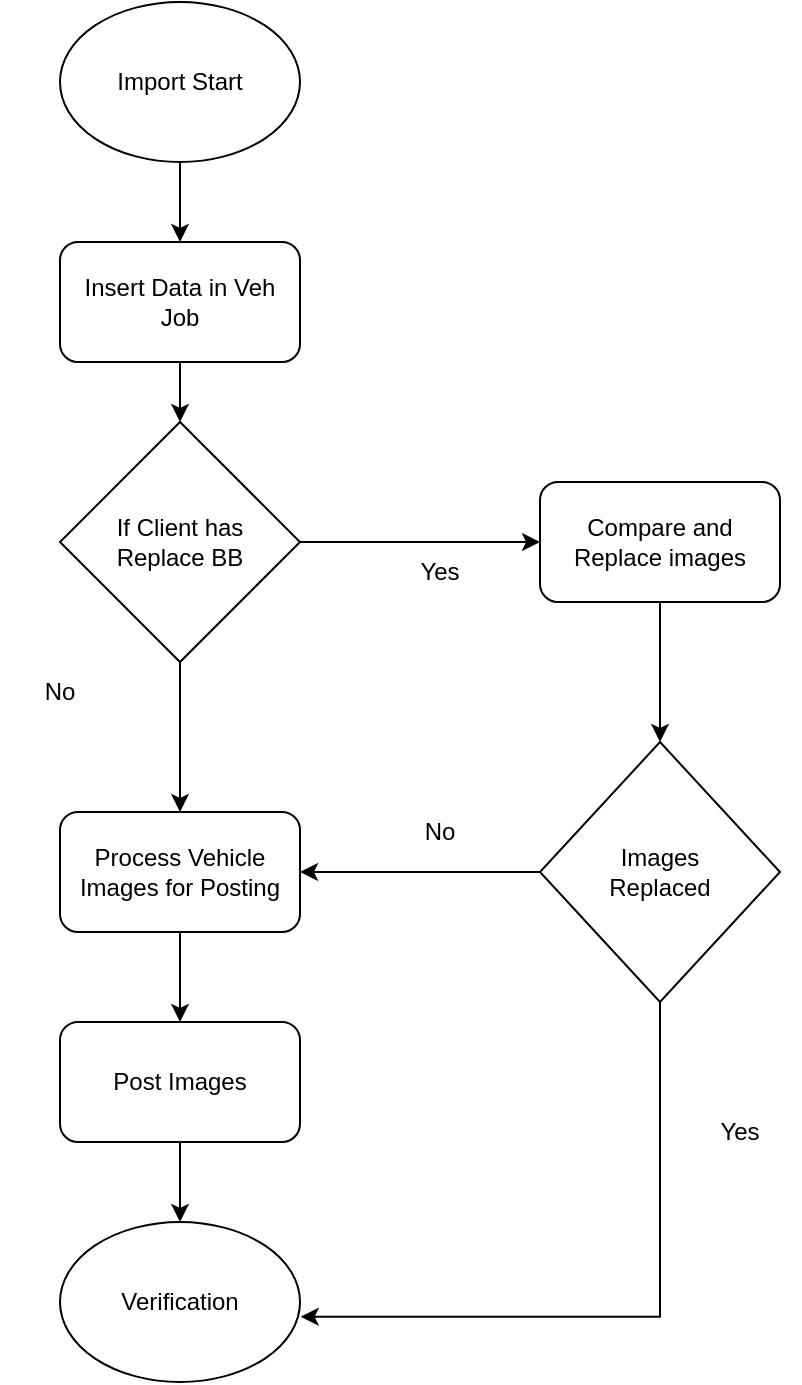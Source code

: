 <mxfile version="21.5.2" type="github">
  <diagram name="Page-1" id="WNhAprQlJ0uAVfsy5RSd">
    <mxGraphModel dx="1050" dy="645" grid="1" gridSize="10" guides="1" tooltips="1" connect="1" arrows="1" fold="1" page="1" pageScale="1" pageWidth="850" pageHeight="1100" math="0" shadow="0">
      <root>
        <mxCell id="0" />
        <mxCell id="1" parent="0" />
        <mxCell id="Rom0_lV2mZ7klMCsvB49-16" value="" style="edgeStyle=orthogonalEdgeStyle;rounded=0;orthogonalLoop=1;jettySize=auto;html=1;" edge="1" parent="1" source="Rom0_lV2mZ7klMCsvB49-1" target="Rom0_lV2mZ7klMCsvB49-3">
          <mxGeometry relative="1" as="geometry" />
        </mxCell>
        <mxCell id="Rom0_lV2mZ7klMCsvB49-1" value="Import Start" style="ellipse;whiteSpace=wrap;html=1;" vertex="1" parent="1">
          <mxGeometry x="340" y="50" width="120" height="80" as="geometry" />
        </mxCell>
        <mxCell id="Rom0_lV2mZ7klMCsvB49-8" value="" style="edgeStyle=orthogonalEdgeStyle;rounded=0;orthogonalLoop=1;jettySize=auto;html=1;" edge="1" parent="1" source="Rom0_lV2mZ7klMCsvB49-2" target="Rom0_lV2mZ7klMCsvB49-7">
          <mxGeometry relative="1" as="geometry" />
        </mxCell>
        <mxCell id="Rom0_lV2mZ7klMCsvB49-14" value="" style="edgeStyle=orthogonalEdgeStyle;rounded=0;orthogonalLoop=1;jettySize=auto;html=1;" edge="1" parent="1" source="Rom0_lV2mZ7klMCsvB49-2" target="Rom0_lV2mZ7klMCsvB49-5">
          <mxGeometry relative="1" as="geometry" />
        </mxCell>
        <mxCell id="Rom0_lV2mZ7klMCsvB49-2" value="If Client has &lt;br&gt;Replace BB" style="rhombus;whiteSpace=wrap;html=1;" vertex="1" parent="1">
          <mxGeometry x="340" y="260" width="120" height="120" as="geometry" />
        </mxCell>
        <mxCell id="Rom0_lV2mZ7klMCsvB49-17" value="" style="edgeStyle=orthogonalEdgeStyle;rounded=0;orthogonalLoop=1;jettySize=auto;html=1;" edge="1" parent="1" source="Rom0_lV2mZ7klMCsvB49-3" target="Rom0_lV2mZ7klMCsvB49-2">
          <mxGeometry relative="1" as="geometry" />
        </mxCell>
        <mxCell id="Rom0_lV2mZ7klMCsvB49-3" value="Insert Data in Veh Job" style="rounded=1;whiteSpace=wrap;html=1;" vertex="1" parent="1">
          <mxGeometry x="340" y="170" width="120" height="60" as="geometry" />
        </mxCell>
        <mxCell id="Rom0_lV2mZ7klMCsvB49-4" value="Verification" style="ellipse;whiteSpace=wrap;html=1;" vertex="1" parent="1">
          <mxGeometry x="340" y="660" width="120" height="80" as="geometry" />
        </mxCell>
        <mxCell id="Rom0_lV2mZ7klMCsvB49-18" value="" style="edgeStyle=orthogonalEdgeStyle;rounded=0;orthogonalLoop=1;jettySize=auto;html=1;" edge="1" parent="1" source="Rom0_lV2mZ7klMCsvB49-5" target="Rom0_lV2mZ7klMCsvB49-6">
          <mxGeometry relative="1" as="geometry" />
        </mxCell>
        <mxCell id="Rom0_lV2mZ7klMCsvB49-5" value="Process Vehicle Images for Posting" style="rounded=1;whiteSpace=wrap;html=1;" vertex="1" parent="1">
          <mxGeometry x="340" y="455" width="120" height="60" as="geometry" />
        </mxCell>
        <mxCell id="Rom0_lV2mZ7klMCsvB49-19" value="" style="edgeStyle=orthogonalEdgeStyle;rounded=0;orthogonalLoop=1;jettySize=auto;html=1;" edge="1" parent="1" source="Rom0_lV2mZ7klMCsvB49-6" target="Rom0_lV2mZ7klMCsvB49-4">
          <mxGeometry relative="1" as="geometry" />
        </mxCell>
        <mxCell id="Rom0_lV2mZ7klMCsvB49-6" value="Post Images" style="rounded=1;whiteSpace=wrap;html=1;" vertex="1" parent="1">
          <mxGeometry x="340" y="560" width="120" height="60" as="geometry" />
        </mxCell>
        <mxCell id="Rom0_lV2mZ7klMCsvB49-21" value="" style="edgeStyle=orthogonalEdgeStyle;rounded=0;orthogonalLoop=1;jettySize=auto;html=1;" edge="1" parent="1" source="Rom0_lV2mZ7klMCsvB49-7" target="Rom0_lV2mZ7klMCsvB49-20">
          <mxGeometry relative="1" as="geometry" />
        </mxCell>
        <mxCell id="Rom0_lV2mZ7klMCsvB49-7" value="Compare and Replace images" style="rounded=1;whiteSpace=wrap;html=1;" vertex="1" parent="1">
          <mxGeometry x="580" y="290" width="120" height="60" as="geometry" />
        </mxCell>
        <mxCell id="Rom0_lV2mZ7klMCsvB49-9" value="Yes" style="text;html=1;strokeColor=none;fillColor=none;align=center;verticalAlign=middle;whiteSpace=wrap;rounded=0;" vertex="1" parent="1">
          <mxGeometry x="500" y="320" width="60" height="30" as="geometry" />
        </mxCell>
        <mxCell id="Rom0_lV2mZ7klMCsvB49-11" value="No" style="text;html=1;strokeColor=none;fillColor=none;align=center;verticalAlign=middle;whiteSpace=wrap;rounded=0;" vertex="1" parent="1">
          <mxGeometry x="310" y="380" width="60" height="30" as="geometry" />
        </mxCell>
        <mxCell id="Rom0_lV2mZ7klMCsvB49-22" style="edgeStyle=orthogonalEdgeStyle;rounded=0;orthogonalLoop=1;jettySize=auto;html=1;entryX=1;entryY=0.5;entryDx=0;entryDy=0;" edge="1" parent="1" source="Rom0_lV2mZ7klMCsvB49-20" target="Rom0_lV2mZ7klMCsvB49-5">
          <mxGeometry relative="1" as="geometry" />
        </mxCell>
        <mxCell id="Rom0_lV2mZ7klMCsvB49-24" style="edgeStyle=orthogonalEdgeStyle;rounded=0;orthogonalLoop=1;jettySize=auto;html=1;entryX=1.003;entryY=0.592;entryDx=0;entryDy=0;entryPerimeter=0;" edge="1" parent="1" source="Rom0_lV2mZ7klMCsvB49-20" target="Rom0_lV2mZ7klMCsvB49-4">
          <mxGeometry relative="1" as="geometry">
            <mxPoint x="590" y="820" as="targetPoint" />
            <Array as="points">
              <mxPoint x="640" y="707" />
            </Array>
          </mxGeometry>
        </mxCell>
        <mxCell id="Rom0_lV2mZ7klMCsvB49-20" value="Images &lt;br&gt;Replaced" style="rhombus;whiteSpace=wrap;html=1;" vertex="1" parent="1">
          <mxGeometry x="580" y="420" width="120" height="130" as="geometry" />
        </mxCell>
        <mxCell id="Rom0_lV2mZ7klMCsvB49-23" value="No" style="text;html=1;strokeColor=none;fillColor=none;align=center;verticalAlign=middle;whiteSpace=wrap;rounded=0;" vertex="1" parent="1">
          <mxGeometry x="500" y="450" width="60" height="30" as="geometry" />
        </mxCell>
        <mxCell id="Rom0_lV2mZ7klMCsvB49-25" value="Yes" style="text;html=1;strokeColor=none;fillColor=none;align=center;verticalAlign=middle;whiteSpace=wrap;rounded=0;" vertex="1" parent="1">
          <mxGeometry x="650" y="600" width="60" height="30" as="geometry" />
        </mxCell>
      </root>
    </mxGraphModel>
  </diagram>
</mxfile>
